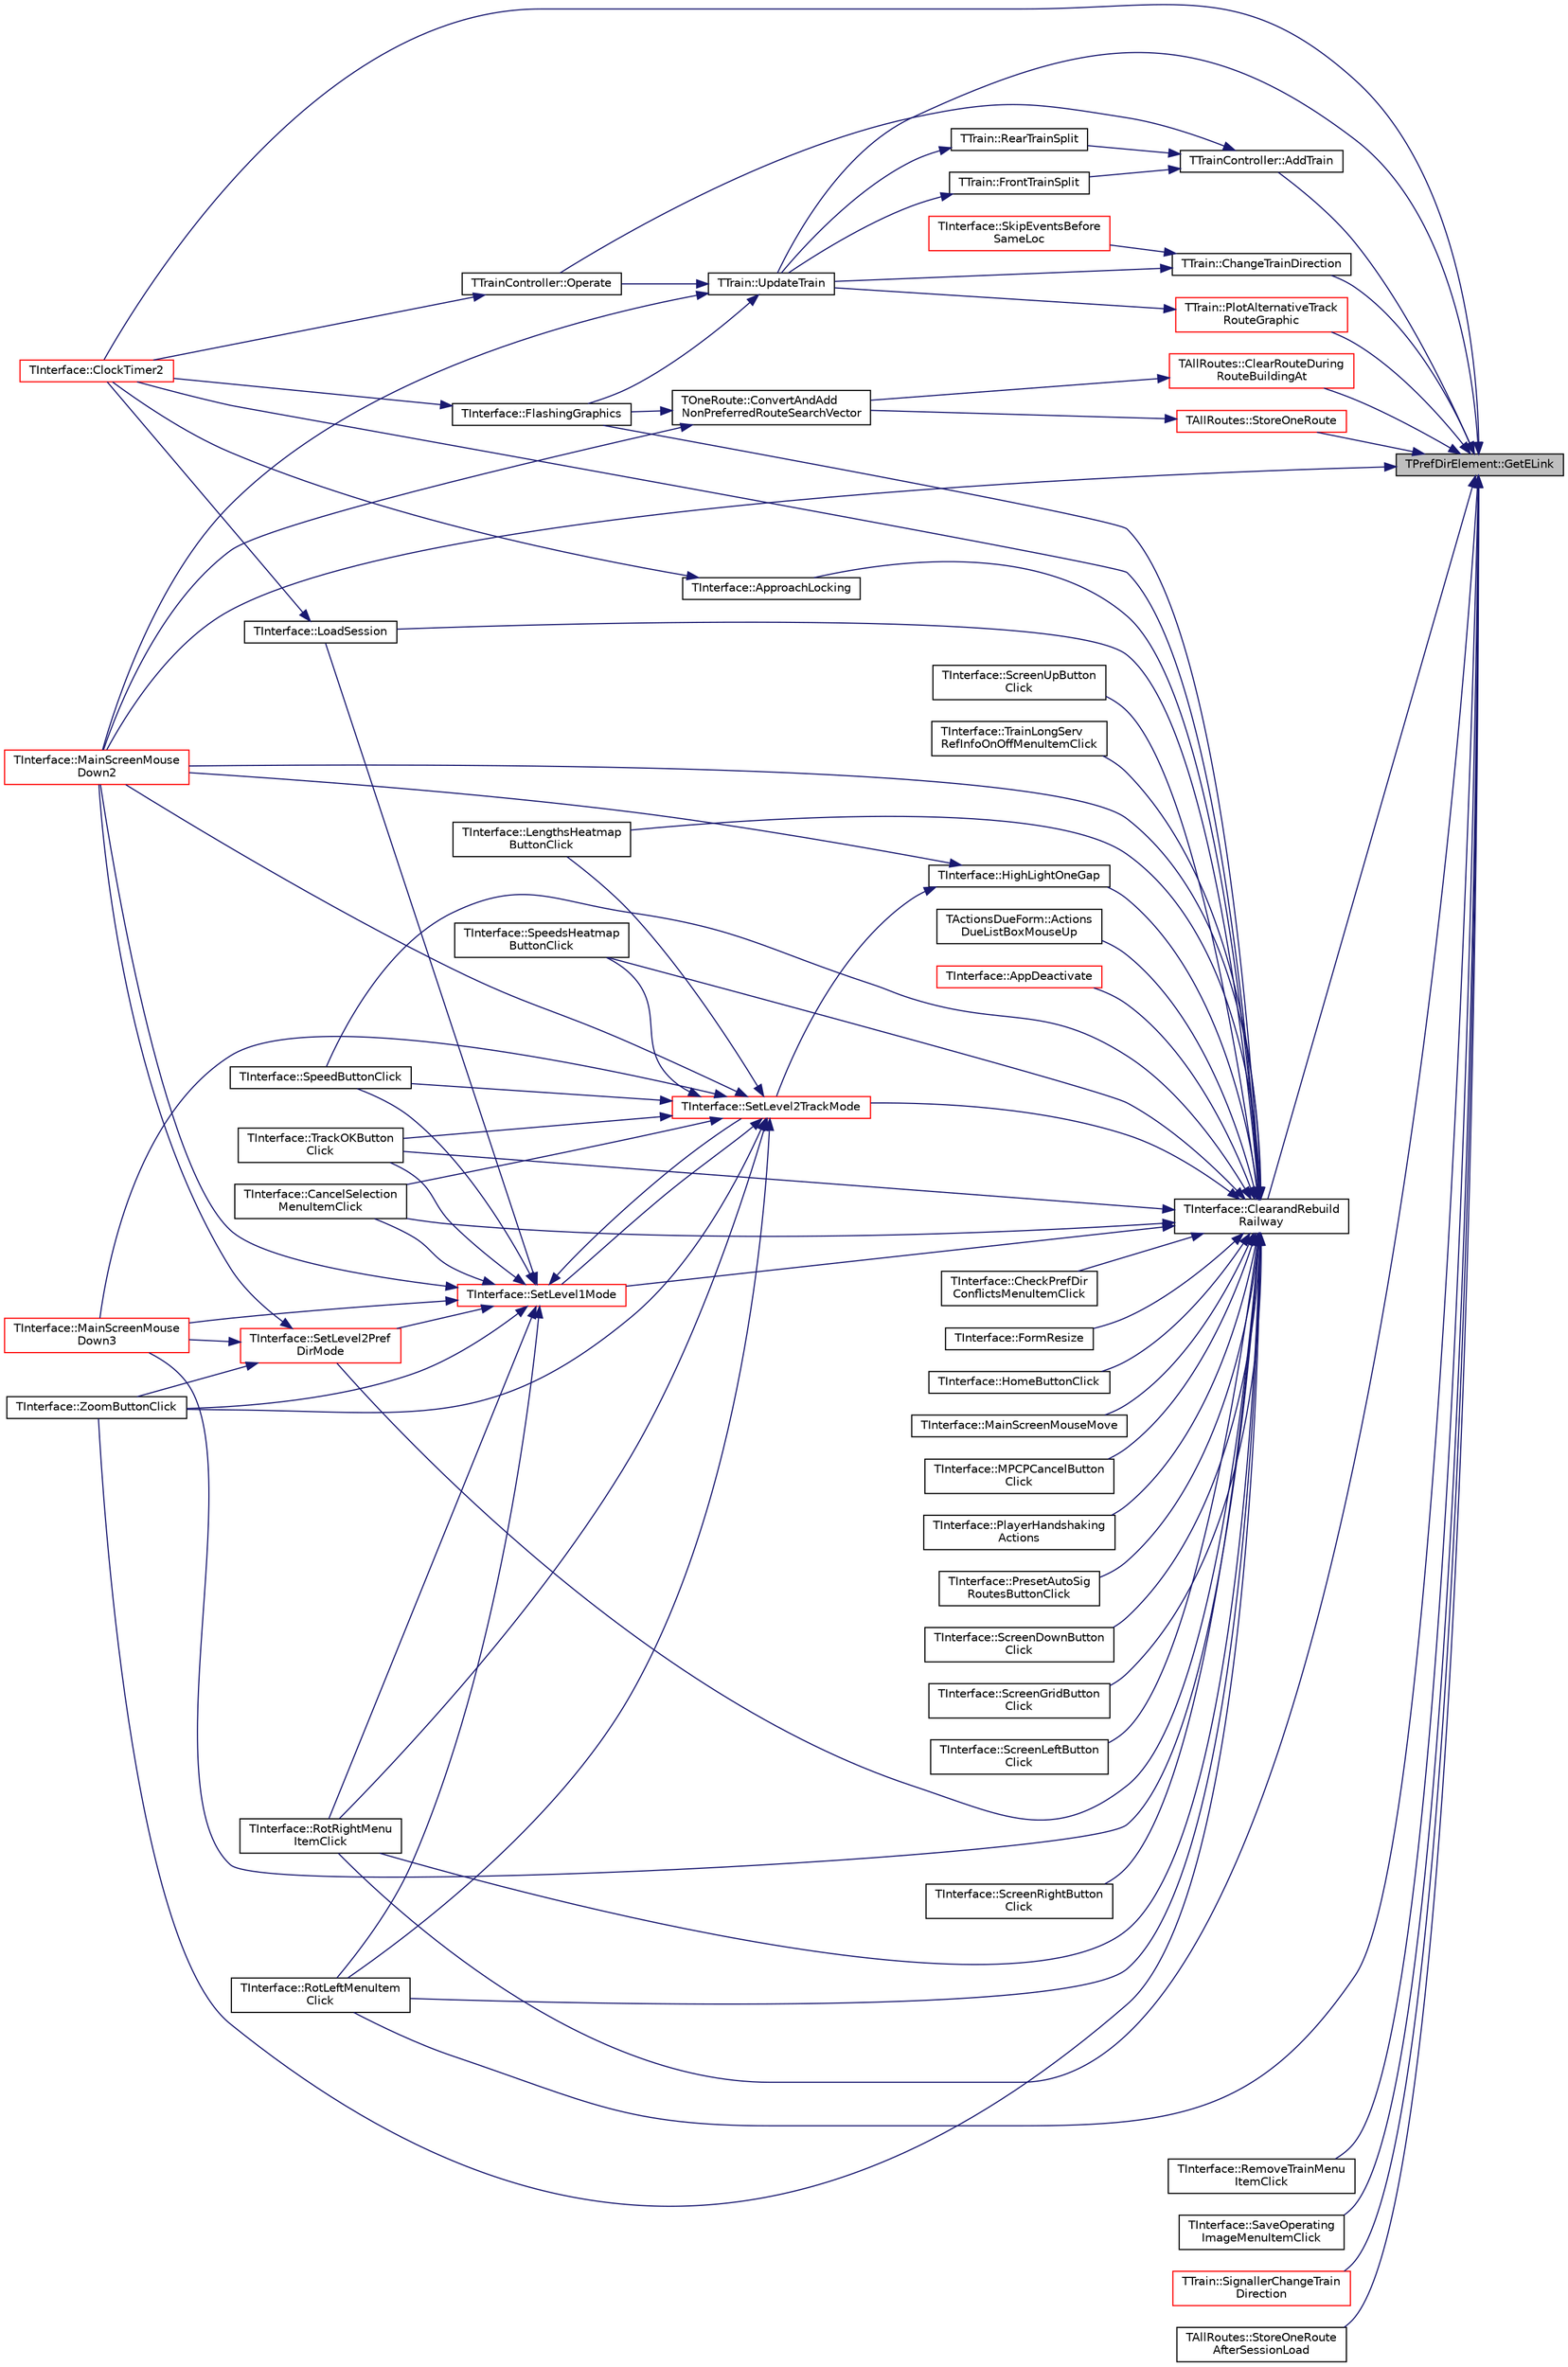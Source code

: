 digraph "TPrefDirElement::GetELink"
{
 // INTERACTIVE_SVG=YES
 // LATEX_PDF_SIZE
  edge [fontname="Helvetica",fontsize="10",labelfontname="Helvetica",labelfontsize="10"];
  node [fontname="Helvetica",fontsize="10",shape=record];
  rankdir="RL";
  Node1 [label="TPrefDirElement::GetELink",height=0.2,width=0.4,color="black", fillcolor="grey75", style="filled", fontcolor="black",tooltip="Returns ELink."];
  Node1 -> Node2 [dir="back",color="midnightblue",fontsize="10",style="solid",fontname="Helvetica"];
  Node2 [label="TTrainController::AddTrain",height=0.2,width=0.4,color="black", fillcolor="white", style="filled",URL="$class_t_train_controller.html#aa895b60238810a9d134cd5b9c886da56",tooltip="Introduce a new train to the railway, with the characteristics specified, returns true for success,..."];
  Node2 -> Node3 [dir="back",color="midnightblue",fontsize="10",style="solid",fontname="Helvetica"];
  Node3 [label="TTrain::FrontTrainSplit",height=0.2,width=0.4,color="black", fillcolor="white", style="filled",URL="$class_t_train.html#ad666fb061d1da7c44a72ec963c2098aa",tooltip="Carry out the actions needed when a train is to split from the front."];
  Node3 -> Node4 [dir="back",color="midnightblue",fontsize="10",style="solid",fontname="Helvetica"];
  Node4 [label="TTrain::UpdateTrain",height=0.2,width=0.4,color="black", fillcolor="white", style="filled",URL="$class_t_train.html#a89ad640ecf8f5163c40727b4e28575fc",tooltip="Major function called at each clock tick for each train & handles all train movement & associated act..."];
  Node4 -> Node5 [dir="back",color="midnightblue",fontsize="10",style="solid",fontname="Helvetica"];
  Node5 [label="TInterface::FlashingGraphics",height=0.2,width=0.4,color="black", fillcolor="white", style="filled",URL="$class_t_interface.html#a7e6535742855a19cb3e35b1711a7ab59",tooltip="Deal with any warning graphics that need to flash (call on, signal stop, crash etc),..."];
  Node5 -> Node6 [dir="back",color="midnightblue",fontsize="10",style="solid",fontname="Helvetica"];
  Node6 [label="TInterface::ClockTimer2",height=0.2,width=0.4,color="red", fillcolor="white", style="filled",URL="$class_t_interface.html#a6139ffb52492eb89e5487a8a3cd647b5",tooltip="The main loop, called every clock tick via MasterClockTimer."];
  Node4 -> Node8 [dir="back",color="midnightblue",fontsize="10",style="solid",fontname="Helvetica"];
  Node8 [label="TInterface::MainScreenMouse\lDown2",height=0.2,width=0.4,color="red", fillcolor="white", style="filled",URL="$class_t_interface.html#abf07d5edc1507de381825f17620748b2",tooltip="Called when mouse button clicked in zoom-in mode."];
  Node4 -> Node10 [dir="back",color="midnightblue",fontsize="10",style="solid",fontname="Helvetica"];
  Node10 [label="TTrainController::Operate",height=0.2,width=0.4,color="black", fillcolor="white", style="filled",URL="$class_t_train_controller.html#a20a1576dea1d86ed78fc5e9f46343481",tooltip="called every clock tick to introduce new trains and update existing trains"];
  Node10 -> Node6 [dir="back",color="midnightblue",fontsize="10",style="solid",fontname="Helvetica"];
  Node2 -> Node10 [dir="back",color="midnightblue",fontsize="10",style="solid",fontname="Helvetica"];
  Node2 -> Node11 [dir="back",color="midnightblue",fontsize="10",style="solid",fontname="Helvetica"];
  Node11 [label="TTrain::RearTrainSplit",height=0.2,width=0.4,color="black", fillcolor="white", style="filled",URL="$class_t_train.html#ad64c5823265b0c611c2e5f0613317aa5",tooltip="Carry out the actions needed when a train is to split from the rear."];
  Node11 -> Node4 [dir="back",color="midnightblue",fontsize="10",style="solid",fontname="Helvetica"];
  Node1 -> Node12 [dir="back",color="midnightblue",fontsize="10",style="solid",fontname="Helvetica"];
  Node12 [label="TTrain::ChangeTrainDirection",height=0.2,width=0.4,color="black", fillcolor="white", style="filled",URL="$class_t_train.html#aaac04c1b5e358a69e1930bae9ca6f429",tooltip="Reverses the direction of motion of the train."];
  Node12 -> Node13 [dir="back",color="midnightblue",fontsize="10",style="solid",fontname="Helvetica"];
  Node13 [label="TInterface::SkipEventsBefore\lSameLoc",height=0.2,width=0.4,color="red", fillcolor="white", style="filled",URL="$class_t_interface.html#a528675bee2f8940b6fb3de82ebdd9cc1",tooltip="used when change early to the next service (Fns, Fns-sh, Frh-sh or F-nshs) to advance the action poin..."];
  Node12 -> Node4 [dir="back",color="midnightblue",fontsize="10",style="solid",fontname="Helvetica"];
  Node1 -> Node15 [dir="back",color="midnightblue",fontsize="10",style="solid",fontname="Helvetica"];
  Node15 [label="TInterface::ClearandRebuild\lRailway",height=0.2,width=0.4,color="black", fillcolor="white", style="filled",URL="$class_t_interface.html#aaa05ac95703a25e1fb4863779854967c",tooltip="< Sets the information panel message for zoom-out or paused modes"];
  Node15 -> Node16 [dir="back",color="midnightblue",fontsize="10",style="solid",fontname="Helvetica"];
  Node16 [label="TActionsDueForm::Actions\lDueListBoxMouseUp",height=0.2,width=0.4,color="black", fillcolor="white", style="filled",URL="$class_t_actions_due_form.html#ac44cd181601f65f5944910f931c5d343",tooltip=" "];
  Node15 -> Node17 [dir="back",color="midnightblue",fontsize="10",style="solid",fontname="Helvetica"];
  Node17 [label="TInterface::AppDeactivate",height=0.2,width=0.4,color="red", fillcolor="white", style="filled",URL="$class_t_interface.html#a75f68c918750c0e007ea7a85d718e2ab",tooltip=" "];
  Node15 -> Node19 [dir="back",color="midnightblue",fontsize="10",style="solid",fontname="Helvetica"];
  Node19 [label="TInterface::ApproachLocking",height=0.2,width=0.4,color="black", fillcolor="white", style="filled",URL="$class_t_interface.html#a0a89df44c20c9e2c096e66e2950c79a6",tooltip="Function that deals with approach locking during ClockTimer2 function."];
  Node19 -> Node6 [dir="back",color="midnightblue",fontsize="10",style="solid",fontname="Helvetica"];
  Node15 -> Node20 [dir="back",color="midnightblue",fontsize="10",style="solid",fontname="Helvetica"];
  Node20 [label="TInterface::CancelSelection\lMenuItemClick",height=0.2,width=0.4,color="black", fillcolor="white", style="filled",URL="$class_t_interface.html#a2fb2cd7dbddb7fa689ea994e9ffc10ff",tooltip=" "];
  Node15 -> Node21 [dir="back",color="midnightblue",fontsize="10",style="solid",fontname="Helvetica"];
  Node21 [label="TInterface::CheckPrefDir\lConflictsMenuItemClick",height=0.2,width=0.4,color="black", fillcolor="white", style="filled",URL="$class_t_interface.html#ac41a9993a63b3b5b6a8acb30e8f606f5",tooltip=" "];
  Node15 -> Node6 [dir="back",color="midnightblue",fontsize="10",style="solid",fontname="Helvetica"];
  Node15 -> Node5 [dir="back",color="midnightblue",fontsize="10",style="solid",fontname="Helvetica"];
  Node15 -> Node22 [dir="back",color="midnightblue",fontsize="10",style="solid",fontname="Helvetica"];
  Node22 [label="TInterface::FormResize",height=0.2,width=0.4,color="black", fillcolor="white", style="filled",URL="$class_t_interface.html#a3fe9878a003d343a06f09c8f421e5a3b",tooltip=" "];
  Node15 -> Node23 [dir="back",color="midnightblue",fontsize="10",style="solid",fontname="Helvetica"];
  Node23 [label="TInterface::HighLightOneGap",height=0.2,width=0.4,color="black", fillcolor="white", style="filled",URL="$class_t_interface.html#a44bce128da0e5ae552031e39552d0c39",tooltip="Called during gap setting to mark a gap with a red ellipse and ask user to select the corresponding g..."];
  Node23 -> Node8 [dir="back",color="midnightblue",fontsize="10",style="solid",fontname="Helvetica"];
  Node23 -> Node24 [dir="back",color="midnightblue",fontsize="10",style="solid",fontname="Helvetica"];
  Node24 [label="TInterface::SetLevel2TrackMode",height=0.2,width=0.4,color="red", fillcolor="white", style="filled",URL="$class_t_interface.html#a19ee788122a66d7e97873159bf2e4e4b",tooltip="Sets the Level2TrackMode user mode, using the Level2TrackMode variable to determine the mode."];
  Node24 -> Node20 [dir="back",color="midnightblue",fontsize="10",style="solid",fontname="Helvetica"];
  Node24 -> Node34 [dir="back",color="midnightblue",fontsize="10",style="solid",fontname="Helvetica"];
  Node34 [label="TInterface::LengthsHeatmap\lButtonClick",height=0.2,width=0.4,color="black", fillcolor="white", style="filled",URL="$class_t_interface.html#a35acc06d7509c368b02816710d3fbab4",tooltip=" "];
  Node24 -> Node8 [dir="back",color="midnightblue",fontsize="10",style="solid",fontname="Helvetica"];
  Node24 -> Node40 [dir="back",color="midnightblue",fontsize="10",style="solid",fontname="Helvetica"];
  Node40 [label="TInterface::MainScreenMouse\lDown3",height=0.2,width=0.4,color="red", fillcolor="white", style="filled",URL="$class_t_interface.html#a8c96de45b013362b03ad0e8725a7c64b",tooltip="Called when mouse button clicked in zoom-out mode."];
  Node24 -> Node50 [dir="back",color="midnightblue",fontsize="10",style="solid",fontname="Helvetica"];
  Node50 [label="TInterface::RotLeftMenuItem\lClick",height=0.2,width=0.4,color="black", fillcolor="white", style="filled",URL="$class_t_interface.html#a3cf2db0424e05908b20a97130895d056",tooltip=" "];
  Node24 -> Node51 [dir="back",color="midnightblue",fontsize="10",style="solid",fontname="Helvetica"];
  Node51 [label="TInterface::RotRightMenu\lItemClick",height=0.2,width=0.4,color="black", fillcolor="white", style="filled",URL="$class_t_interface.html#aa6e7359ece526e43589456e9a31851a0",tooltip=" "];
  Node24 -> Node55 [dir="back",color="midnightblue",fontsize="10",style="solid",fontname="Helvetica"];
  Node55 [label="TInterface::SetLevel1Mode",height=0.2,width=0.4,color="red", fillcolor="white", style="filled",URL="$class_t_interface.html#acf77f2eeeac0775fde4f25ba46099e0b",tooltip="Sets the Level1 user mode, using the Level1Mode variable to determine the mode."];
  Node55 -> Node20 [dir="back",color="midnightblue",fontsize="10",style="solid",fontname="Helvetica"];
  Node55 -> Node66 [dir="back",color="midnightblue",fontsize="10",style="solid",fontname="Helvetica"];
  Node66 [label="TInterface::LoadSession",height=0.2,width=0.4,color="black", fillcolor="white", style="filled",URL="$class_t_interface.html#a636b1b4bd29f2678a3290ed2d282f1c2",tooltip="Load a session file."];
  Node66 -> Node6 [dir="back",color="midnightblue",fontsize="10",style="solid",fontname="Helvetica"];
  Node55 -> Node8 [dir="back",color="midnightblue",fontsize="10",style="solid",fontname="Helvetica"];
  Node55 -> Node40 [dir="back",color="midnightblue",fontsize="10",style="solid",fontname="Helvetica"];
  Node55 -> Node50 [dir="back",color="midnightblue",fontsize="10",style="solid",fontname="Helvetica"];
  Node55 -> Node51 [dir="back",color="midnightblue",fontsize="10",style="solid",fontname="Helvetica"];
  Node55 -> Node110 [dir="back",color="midnightblue",fontsize="10",style="solid",fontname="Helvetica"];
  Node110 [label="TInterface::SetLevel2Pref\lDirMode",height=0.2,width=0.4,color="red", fillcolor="white", style="filled",URL="$class_t_interface.html#af01b649aa75f881cbfd2f14a60533bcc",tooltip="Sets the Level2PrefDirMode user mode, using the Level2PrefDirMode variable to determine the mode."];
  Node110 -> Node8 [dir="back",color="midnightblue",fontsize="10",style="solid",fontname="Helvetica"];
  Node110 -> Node40 [dir="back",color="midnightblue",fontsize="10",style="solid",fontname="Helvetica"];
  Node110 -> Node111 [dir="back",color="midnightblue",fontsize="10",style="solid",fontname="Helvetica"];
  Node111 [label="TInterface::ZoomButtonClick",height=0.2,width=0.4,color="black", fillcolor="white", style="filled",URL="$class_t_interface.html#a08305797df7dfbdd16b3e8900c33e0bc",tooltip=" "];
  Node55 -> Node24 [dir="back",color="midnightblue",fontsize="10",style="solid",fontname="Helvetica"];
  Node55 -> Node113 [dir="back",color="midnightblue",fontsize="10",style="solid",fontname="Helvetica"];
  Node113 [label="TInterface::SpeedButtonClick",height=0.2,width=0.4,color="black", fillcolor="white", style="filled",URL="$class_t_interface.html#ab1487b7a54ebacf27d7b980c65723d18",tooltip=" "];
  Node55 -> Node116 [dir="back",color="midnightblue",fontsize="10",style="solid",fontname="Helvetica"];
  Node116 [label="TInterface::TrackOKButton\lClick",height=0.2,width=0.4,color="black", fillcolor="white", style="filled",URL="$class_t_interface.html#aab42b12ff3ba43ad2f70994b5399dd90",tooltip=" "];
  Node55 -> Node111 [dir="back",color="midnightblue",fontsize="10",style="solid",fontname="Helvetica"];
  Node24 -> Node113 [dir="back",color="midnightblue",fontsize="10",style="solid",fontname="Helvetica"];
  Node24 -> Node121 [dir="back",color="midnightblue",fontsize="10",style="solid",fontname="Helvetica"];
  Node121 [label="TInterface::SpeedsHeatmap\lButtonClick",height=0.2,width=0.4,color="black", fillcolor="white", style="filled",URL="$class_t_interface.html#a6a0c23594d1151607cf069492a3d3cce",tooltip=" "];
  Node24 -> Node116 [dir="back",color="midnightblue",fontsize="10",style="solid",fontname="Helvetica"];
  Node24 -> Node111 [dir="back",color="midnightblue",fontsize="10",style="solid",fontname="Helvetica"];
  Node15 -> Node123 [dir="back",color="midnightblue",fontsize="10",style="solid",fontname="Helvetica"];
  Node123 [label="TInterface::HomeButtonClick",height=0.2,width=0.4,color="black", fillcolor="white", style="filled",URL="$class_t_interface.html#a19e64ee6952b0fd3c260eb05c14a34c8",tooltip=" "];
  Node15 -> Node34 [dir="back",color="midnightblue",fontsize="10",style="solid",fontname="Helvetica"];
  Node15 -> Node66 [dir="back",color="midnightblue",fontsize="10",style="solid",fontname="Helvetica"];
  Node15 -> Node8 [dir="back",color="midnightblue",fontsize="10",style="solid",fontname="Helvetica"];
  Node15 -> Node40 [dir="back",color="midnightblue",fontsize="10",style="solid",fontname="Helvetica"];
  Node15 -> Node124 [dir="back",color="midnightblue",fontsize="10",style="solid",fontname="Helvetica"];
  Node124 [label="TInterface::MainScreenMouseMove",height=0.2,width=0.4,color="black", fillcolor="white", style="filled",URL="$class_t_interface.html#abb268a3a209bc0d66111540c84345c1b",tooltip=" "];
  Node15 -> Node125 [dir="back",color="midnightblue",fontsize="10",style="solid",fontname="Helvetica"];
  Node125 [label="TInterface::MPCPCancelButton\lClick",height=0.2,width=0.4,color="black", fillcolor="white", style="filled",URL="$class_t_interface.html#acbfe5d5234713c3537cc5ca3ef17bda6",tooltip=" "];
  Node15 -> Node126 [dir="back",color="midnightblue",fontsize="10",style="solid",fontname="Helvetica"];
  Node126 [label="TInterface::PlayerHandshaking\lActions",height=0.2,width=0.4,color="black", fillcolor="white", style="filled",URL="$class_t_interface.html#a7026d6ca5ea0bad9f6e0f8a0494ff2c9",tooltip="called in ClockTimer2 if player multiplay in progress"];
  Node15 -> Node127 [dir="back",color="midnightblue",fontsize="10",style="solid",fontname="Helvetica"];
  Node127 [label="TInterface::PresetAutoSig\lRoutesButtonClick",height=0.2,width=0.4,color="black", fillcolor="white", style="filled",URL="$class_t_interface.html#aa639148521a793641e694b15486b5055",tooltip=" "];
  Node15 -> Node50 [dir="back",color="midnightblue",fontsize="10",style="solid",fontname="Helvetica"];
  Node15 -> Node51 [dir="back",color="midnightblue",fontsize="10",style="solid",fontname="Helvetica"];
  Node15 -> Node128 [dir="back",color="midnightblue",fontsize="10",style="solid",fontname="Helvetica"];
  Node128 [label="TInterface::ScreenDownButton\lClick",height=0.2,width=0.4,color="black", fillcolor="white", style="filled",URL="$class_t_interface.html#ad53c136eca39fddb0e7e49a4b7018f66",tooltip=" "];
  Node15 -> Node129 [dir="back",color="midnightblue",fontsize="10",style="solid",fontname="Helvetica"];
  Node129 [label="TInterface::ScreenGridButton\lClick",height=0.2,width=0.4,color="black", fillcolor="white", style="filled",URL="$class_t_interface.html#a05d882d712519bd79267e4ce5a52269c",tooltip=" "];
  Node15 -> Node130 [dir="back",color="midnightblue",fontsize="10",style="solid",fontname="Helvetica"];
  Node130 [label="TInterface::ScreenLeftButton\lClick",height=0.2,width=0.4,color="black", fillcolor="white", style="filled",URL="$class_t_interface.html#a358ab18cab57f8a5b5b850387039f822",tooltip=" "];
  Node15 -> Node131 [dir="back",color="midnightblue",fontsize="10",style="solid",fontname="Helvetica"];
  Node131 [label="TInterface::ScreenRightButton\lClick",height=0.2,width=0.4,color="black", fillcolor="white", style="filled",URL="$class_t_interface.html#aba3f772739d000bcbd8059181417a9b3",tooltip=" "];
  Node15 -> Node132 [dir="back",color="midnightblue",fontsize="10",style="solid",fontname="Helvetica"];
  Node132 [label="TInterface::ScreenUpButton\lClick",height=0.2,width=0.4,color="black", fillcolor="white", style="filled",URL="$class_t_interface.html#a714f1498bb6cbbd706f6ed0882c4b03d",tooltip=" "];
  Node15 -> Node55 [dir="back",color="midnightblue",fontsize="10",style="solid",fontname="Helvetica"];
  Node15 -> Node110 [dir="back",color="midnightblue",fontsize="10",style="solid",fontname="Helvetica"];
  Node15 -> Node24 [dir="back",color="midnightblue",fontsize="10",style="solid",fontname="Helvetica"];
  Node15 -> Node113 [dir="back",color="midnightblue",fontsize="10",style="solid",fontname="Helvetica"];
  Node15 -> Node121 [dir="back",color="midnightblue",fontsize="10",style="solid",fontname="Helvetica"];
  Node15 -> Node116 [dir="back",color="midnightblue",fontsize="10",style="solid",fontname="Helvetica"];
  Node15 -> Node133 [dir="back",color="midnightblue",fontsize="10",style="solid",fontname="Helvetica"];
  Node133 [label="TInterface::TrainLongServ\lRefInfoOnOffMenuItemClick",height=0.2,width=0.4,color="black", fillcolor="white", style="filled",URL="$class_t_interface.html#a0c193116ef39efb292c08df6101155f5",tooltip=" "];
  Node15 -> Node111 [dir="back",color="midnightblue",fontsize="10",style="solid",fontname="Helvetica"];
  Node1 -> Node134 [dir="back",color="midnightblue",fontsize="10",style="solid",fontname="Helvetica"];
  Node134 [label="TAllRoutes::ClearRouteDuring\lRouteBuildingAt",height=0.2,width=0.4,color="red", fillcolor="white", style="filled",URL="$class_t_all_routes.html#ab23a53bd95aeb951108a004735b9a45e",tooltip="When attaching a new route section to an existing route, it is sometimes necessary to erase the origi..."];
  Node134 -> Node135 [dir="back",color="midnightblue",fontsize="10",style="solid",fontname="Helvetica"];
  Node135 [label="TOneRoute::ConvertAndAdd\lNonPreferredRouteSearchVector",height=0.2,width=0.4,color="black", fillcolor="white", style="filled",URL="$class_t_one_route.html#a53496c398dcdb3a644801c4e74d47d01",tooltip="Called after a non-preferred (i.e. unrestricted) route has been selected and has finished flashing,..."];
  Node135 -> Node5 [dir="back",color="midnightblue",fontsize="10",style="solid",fontname="Helvetica"];
  Node135 -> Node8 [dir="back",color="midnightblue",fontsize="10",style="solid",fontname="Helvetica"];
  Node1 -> Node6 [dir="back",color="midnightblue",fontsize="10",style="solid",fontname="Helvetica"];
  Node1 -> Node8 [dir="back",color="midnightblue",fontsize="10",style="solid",fontname="Helvetica"];
  Node1 -> Node137 [dir="back",color="midnightblue",fontsize="10",style="solid",fontname="Helvetica"];
  Node137 [label="TTrain::PlotAlternativeTrack\lRouteGraphic",height=0.2,width=0.4,color="red", fillcolor="white", style="filled",URL="$class_t_train.html#aa21e18b3085773ca8351c446911611c1",tooltip="When a train moves off a bridge the other track may contain a route or have a train on it that has be..."];
  Node137 -> Node4 [dir="back",color="midnightblue",fontsize="10",style="solid",fontname="Helvetica"];
  Node1 -> Node146 [dir="back",color="midnightblue",fontsize="10",style="solid",fontname="Helvetica"];
  Node146 [label="TInterface::RemoveTrainMenu\lItemClick",height=0.2,width=0.4,color="black", fillcolor="white", style="filled",URL="$class_t_interface.html#a921ff57bd9af8acdd79a7c99d4839218",tooltip=" "];
  Node1 -> Node50 [dir="back",color="midnightblue",fontsize="10",style="solid",fontname="Helvetica"];
  Node1 -> Node51 [dir="back",color="midnightblue",fontsize="10",style="solid",fontname="Helvetica"];
  Node1 -> Node147 [dir="back",color="midnightblue",fontsize="10",style="solid",fontname="Helvetica"];
  Node147 [label="TInterface::SaveOperating\lImageMenuItemClick",height=0.2,width=0.4,color="black", fillcolor="white", style="filled",URL="$class_t_interface.html#a4d75015545313004ffd5022c020f4edf",tooltip=" "];
  Node1 -> Node143 [dir="back",color="midnightblue",fontsize="10",style="solid",fontname="Helvetica"];
  Node143 [label="TTrain::SignallerChangeTrain\lDirection",height=0.2,width=0.4,color="red", fillcolor="white", style="filled",URL="$class_t_train.html#affbb94aa088370056f8ca8c45a1fdd48",tooltip="Unplots & replots train, which checks for facing signal and sets StoppedAtSignal if req'd."];
  Node1 -> Node148 [dir="back",color="midnightblue",fontsize="10",style="solid",fontname="Helvetica"];
  Node148 [label="TAllRoutes::StoreOneRoute",height=0.2,width=0.4,color="red", fillcolor="white", style="filled",URL="$class_t_all_routes.html#af70c07d73f0b62ed85bbebc5451d009c",tooltip="A new (empty apart from RouteID) TOneRoute is added to the AllRoutesVector."];
  Node148 -> Node135 [dir="back",color="midnightblue",fontsize="10",style="solid",fontname="Helvetica"];
  Node1 -> Node150 [dir="back",color="midnightblue",fontsize="10",style="solid",fontname="Helvetica"];
  Node150 [label="TAllRoutes::StoreOneRoute\lAfterSessionLoad",height=0.2,width=0.4,color="black", fillcolor="white", style="filled",URL="$class_t_all_routes.html#a7bf52152ec8f71a9aa78ad4dc4f80c65",tooltip="A new (empty apart from RouteID) TOneRoute is added to the AllRoutesVector after a session load...."];
  Node1 -> Node4 [dir="back",color="midnightblue",fontsize="10",style="solid",fontname="Helvetica"];
}
